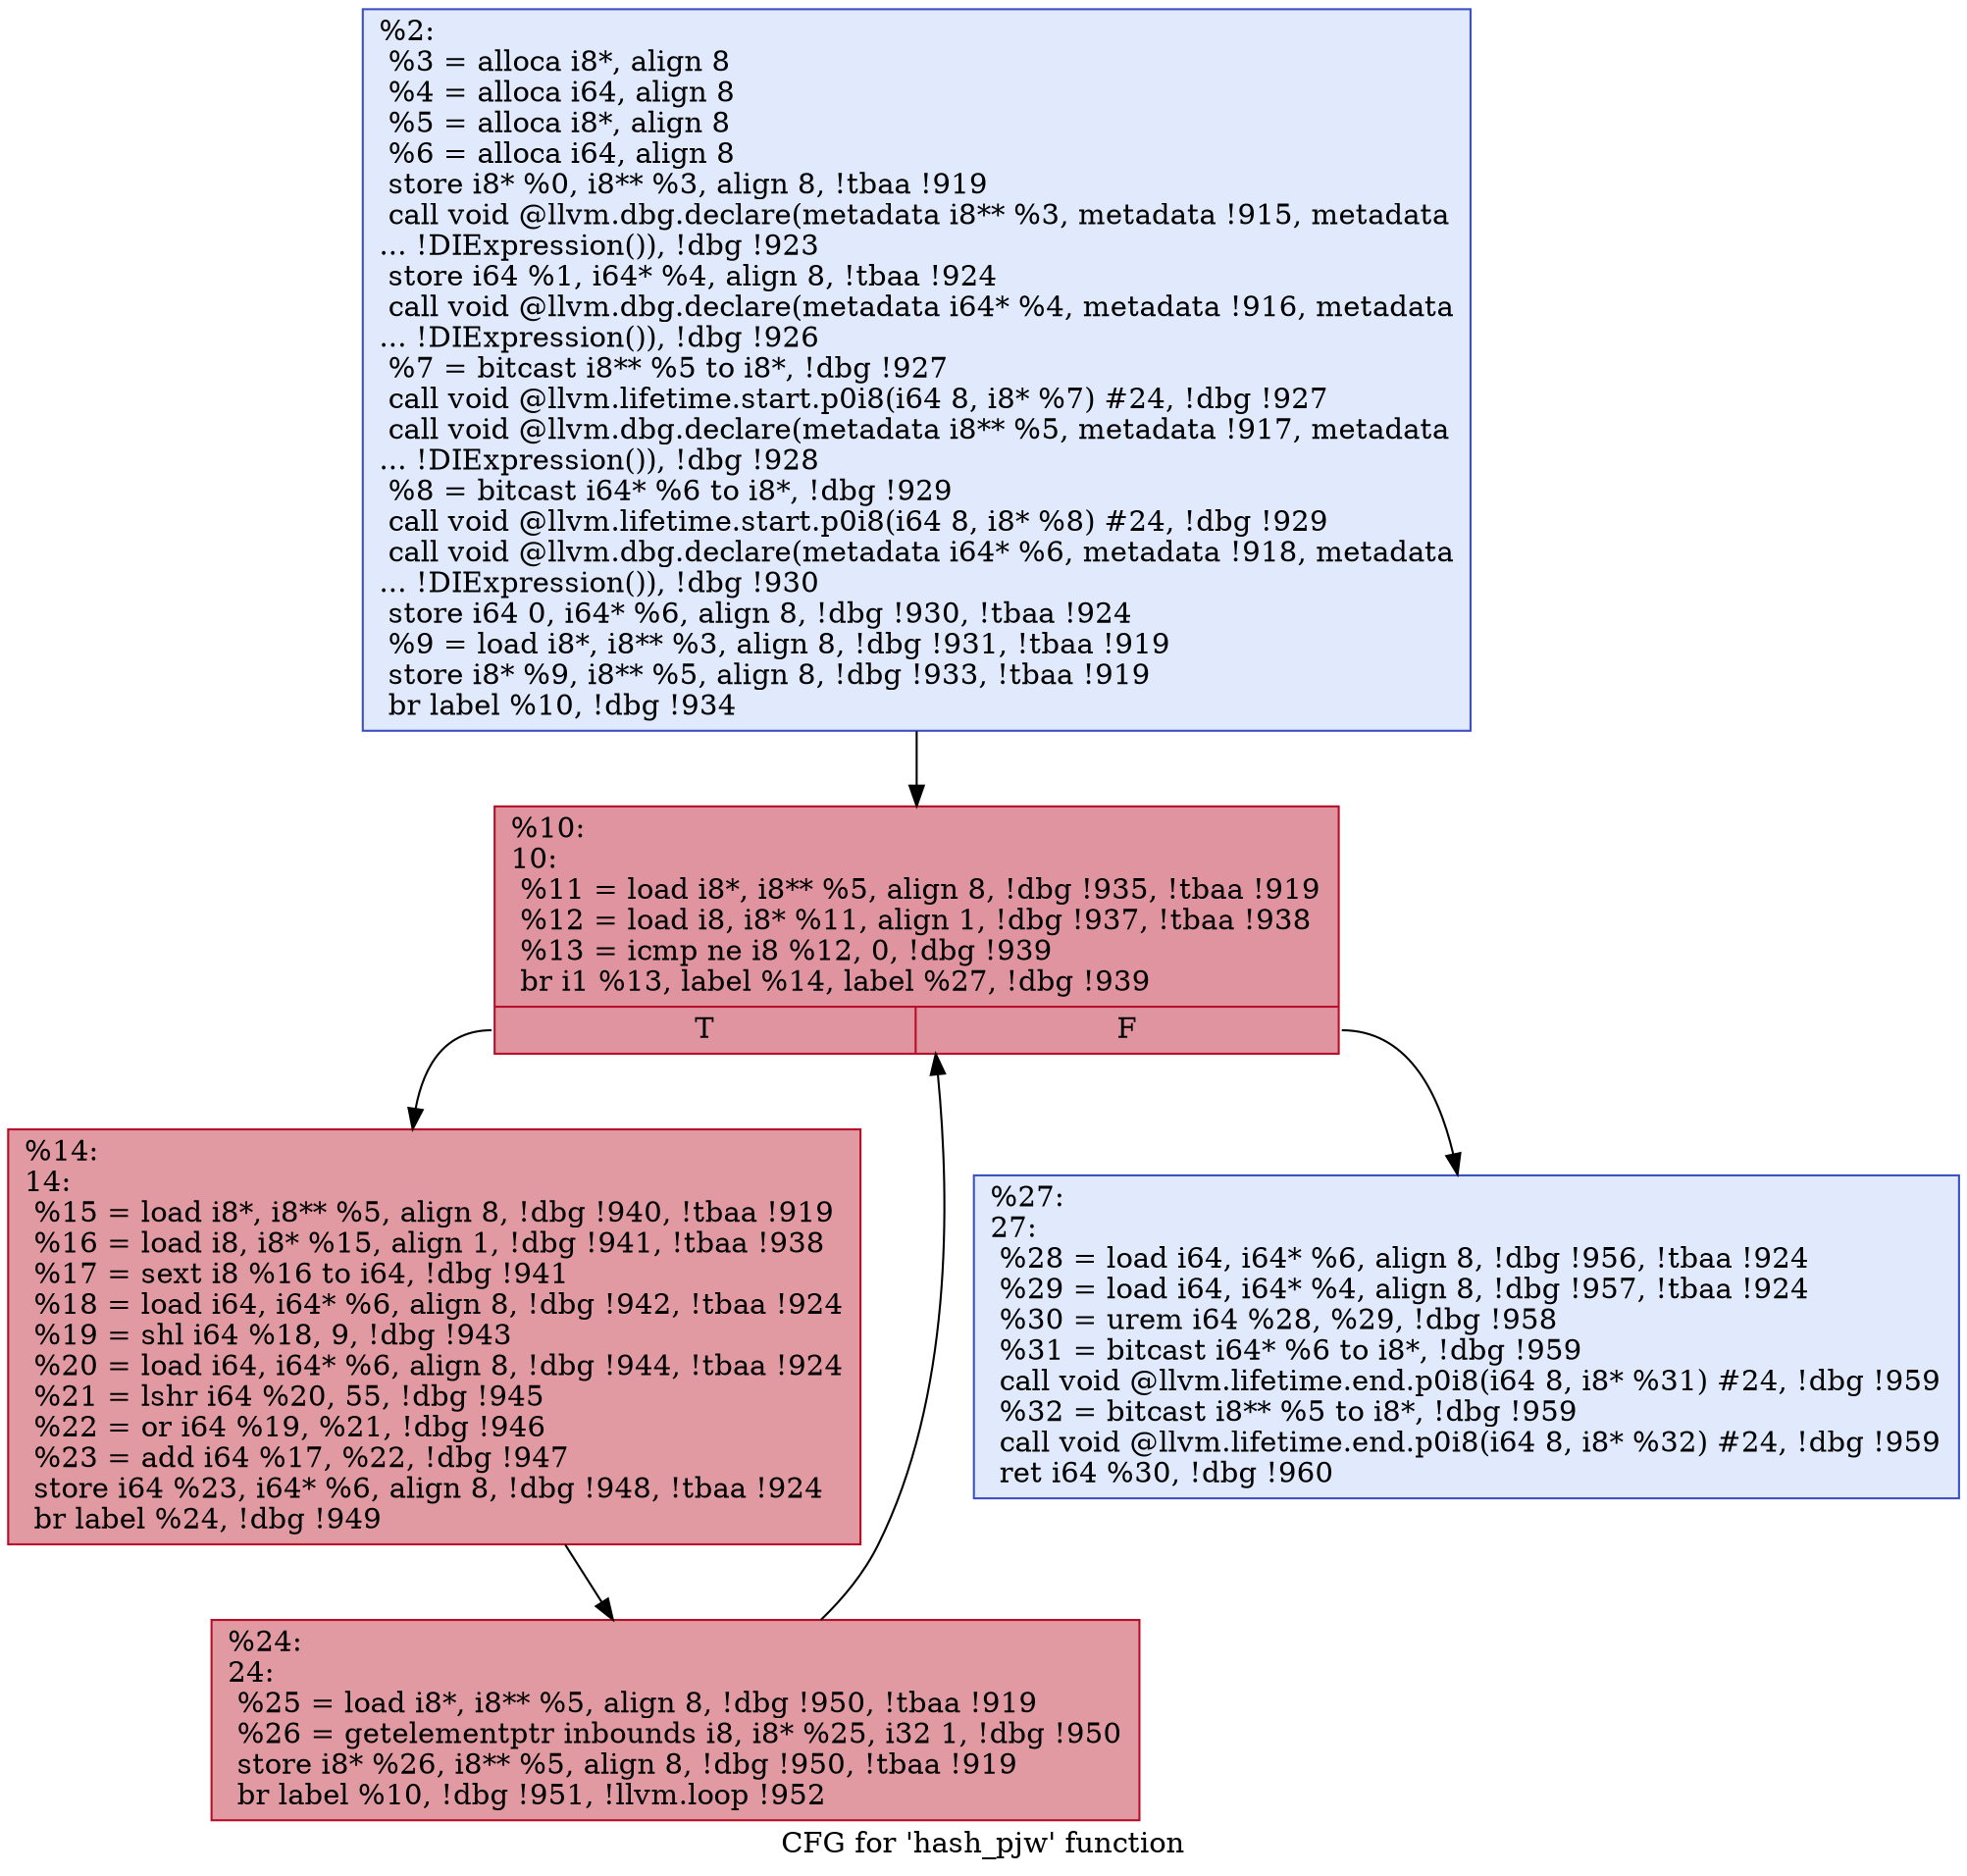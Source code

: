 digraph "CFG for 'hash_pjw' function" {
	label="CFG for 'hash_pjw' function";

	Node0xe72a10 [shape=record,color="#3d50c3ff", style=filled, fillcolor="#b9d0f970",label="{%2:\l  %3 = alloca i8*, align 8\l  %4 = alloca i64, align 8\l  %5 = alloca i8*, align 8\l  %6 = alloca i64, align 8\l  store i8* %0, i8** %3, align 8, !tbaa !919\l  call void @llvm.dbg.declare(metadata i8** %3, metadata !915, metadata\l... !DIExpression()), !dbg !923\l  store i64 %1, i64* %4, align 8, !tbaa !924\l  call void @llvm.dbg.declare(metadata i64* %4, metadata !916, metadata\l... !DIExpression()), !dbg !926\l  %7 = bitcast i8** %5 to i8*, !dbg !927\l  call void @llvm.lifetime.start.p0i8(i64 8, i8* %7) #24, !dbg !927\l  call void @llvm.dbg.declare(metadata i8** %5, metadata !917, metadata\l... !DIExpression()), !dbg !928\l  %8 = bitcast i64* %6 to i8*, !dbg !929\l  call void @llvm.lifetime.start.p0i8(i64 8, i8* %8) #24, !dbg !929\l  call void @llvm.dbg.declare(metadata i64* %6, metadata !918, metadata\l... !DIExpression()), !dbg !930\l  store i64 0, i64* %6, align 8, !dbg !930, !tbaa !924\l  %9 = load i8*, i8** %3, align 8, !dbg !931, !tbaa !919\l  store i8* %9, i8** %5, align 8, !dbg !933, !tbaa !919\l  br label %10, !dbg !934\l}"];
	Node0xe72a10 -> Node0xe760f0;
	Node0xe760f0 [shape=record,color="#b70d28ff", style=filled, fillcolor="#b70d2870",label="{%10:\l10:                                               \l  %11 = load i8*, i8** %5, align 8, !dbg !935, !tbaa !919\l  %12 = load i8, i8* %11, align 1, !dbg !937, !tbaa !938\l  %13 = icmp ne i8 %12, 0, !dbg !939\l  br i1 %13, label %14, label %27, !dbg !939\l|{<s0>T|<s1>F}}"];
	Node0xe760f0:s0 -> Node0xe76140;
	Node0xe760f0:s1 -> Node0xe761e0;
	Node0xe76140 [shape=record,color="#b70d28ff", style=filled, fillcolor="#bb1b2c70",label="{%14:\l14:                                               \l  %15 = load i8*, i8** %5, align 8, !dbg !940, !tbaa !919\l  %16 = load i8, i8* %15, align 1, !dbg !941, !tbaa !938\l  %17 = sext i8 %16 to i64, !dbg !941\l  %18 = load i64, i64* %6, align 8, !dbg !942, !tbaa !924\l  %19 = shl i64 %18, 9, !dbg !943\l  %20 = load i64, i64* %6, align 8, !dbg !944, !tbaa !924\l  %21 = lshr i64 %20, 55, !dbg !945\l  %22 = or i64 %19, %21, !dbg !946\l  %23 = add i64 %17, %22, !dbg !947\l  store i64 %23, i64* %6, align 8, !dbg !948, !tbaa !924\l  br label %24, !dbg !949\l}"];
	Node0xe76140 -> Node0xe76190;
	Node0xe76190 [shape=record,color="#b70d28ff", style=filled, fillcolor="#bb1b2c70",label="{%24:\l24:                                               \l  %25 = load i8*, i8** %5, align 8, !dbg !950, !tbaa !919\l  %26 = getelementptr inbounds i8, i8* %25, i32 1, !dbg !950\l  store i8* %26, i8** %5, align 8, !dbg !950, !tbaa !919\l  br label %10, !dbg !951, !llvm.loop !952\l}"];
	Node0xe76190 -> Node0xe760f0;
	Node0xe761e0 [shape=record,color="#3d50c3ff", style=filled, fillcolor="#b9d0f970",label="{%27:\l27:                                               \l  %28 = load i64, i64* %6, align 8, !dbg !956, !tbaa !924\l  %29 = load i64, i64* %4, align 8, !dbg !957, !tbaa !924\l  %30 = urem i64 %28, %29, !dbg !958\l  %31 = bitcast i64* %6 to i8*, !dbg !959\l  call void @llvm.lifetime.end.p0i8(i64 8, i8* %31) #24, !dbg !959\l  %32 = bitcast i8** %5 to i8*, !dbg !959\l  call void @llvm.lifetime.end.p0i8(i64 8, i8* %32) #24, !dbg !959\l  ret i64 %30, !dbg !960\l}"];
}
